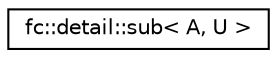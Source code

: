 digraph "Graphical Class Hierarchy"
{
  edge [fontname="Helvetica",fontsize="10",labelfontname="Helvetica",labelfontsize="10"];
  node [fontname="Helvetica",fontsize="10",shape=record];
  rankdir="LR";
  Node0 [label="fc::detail::sub\< A, U \>",height=0.2,width=0.4,color="black", fillcolor="white", style="filled",URL="$structfc_1_1detail_1_1sub.html"];
}
